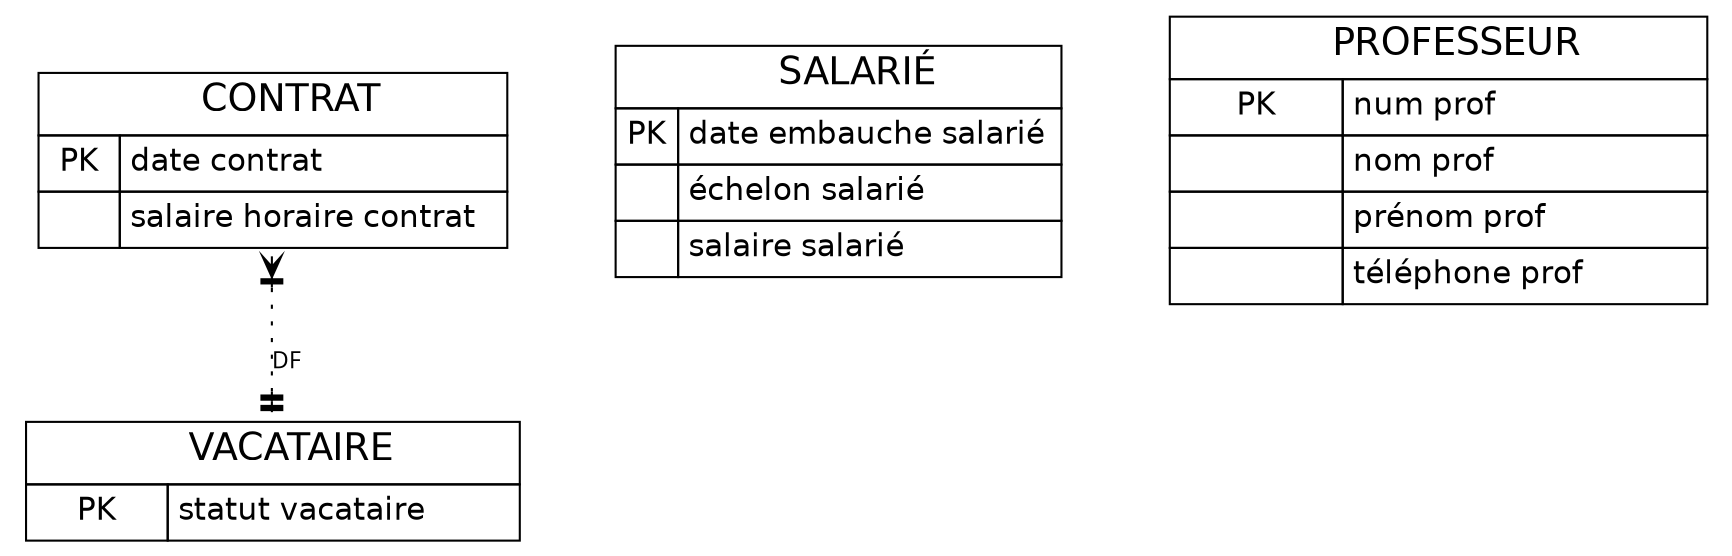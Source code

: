 digraph{
  layout=dot
  bgcolor="#FFFFFF"
  nodesep=0.5

  // Nodes
  node [
      shape=none
      fontcolor="#000000"
      fontsize=15
      fontname="Helvetica"
]
  node [
      shape=none
      fontcolor="#000000"
      fontsize=15
      fontname="Helvetica"
]
  1 [label=<<table
        border="0"
        cellborder="1"
        cellspacing="0"
        bgcolor="#FFFFFF"
        color="#000000"
        cellpadding="4"
    >
        <tr>
            <td bgcolor="#FFFFFF" colspan="2">
                <font
                    color="#000000"
                    point-size="18"
                >VACATAIRE</font>
            </td>
        </tr>
        <tr><td>PK</td><td align="left">statut vacataire</td></tr>
    </table>
>]
  2 [label=<<table
        border="0"
        cellborder="1"
        cellspacing="0"
        bgcolor="#FFFFFF"
        color="#000000"
        cellpadding="4"
    >
        <tr>
            <td bgcolor="#FFFFFF" colspan="2">
                <font
                    color="#000000"
                    point-size="18"
                >CONTRAT</font>
            </td>
        </tr>
        <tr><td>PK</td><td align="left">date contrat</td></tr>
        <tr><td> </td><td align="left">salaire horaire contrat</td></tr>
    </table>
>]
  3 [label=<<table
        border="0"
        cellborder="1"
        cellspacing="0"
        bgcolor="#FFFFFF"
        color="#000000"
        cellpadding="4"
    >
        <tr>
            <td bgcolor="#FFFFFF" colspan="2">
                <font
                    color="#000000"
                    point-size="18"
                >SALARIÉ</font>
            </td>
        </tr>
        <tr><td>PK</td><td align="left">date embauche salarié</td></tr>
        <tr><td> </td><td align="left">échelon salarié</td></tr>
        <tr><td> </td><td align="left">salaire salarié</td></tr>
    </table>
>]
  4 [label=<<table
        border="0"
        cellborder="1"
        cellspacing="0"
        bgcolor="#FFFFFF"
        color="#000000"
        cellpadding="4"
    >
        <tr>
            <td bgcolor="#FFFFFF" colspan="2">
                <font
                    color="#000000"
                    point-size="18"
                >PROFESSEUR</font>
            </td>
        </tr>
        <tr><td>PK</td><td align="left">num prof</td></tr>
        <tr><td> </td><td align="left">nom prof</td></tr>
        <tr><td> </td><td align="left">prénom prof</td></tr>
        <tr><td> </td><td align="left">téléphone prof</td></tr>
    </table>
>]

  // Edges
  edge [
    penwidth=1
    color="#000000"
    fontcolor="#000000"
    fontname="Futura"
    fontsize=11
    dir=both
  ]
  2 -> 1 [arrowhead="teetee" arrowtail="crowtee" label="DF" style=dotted]
}
